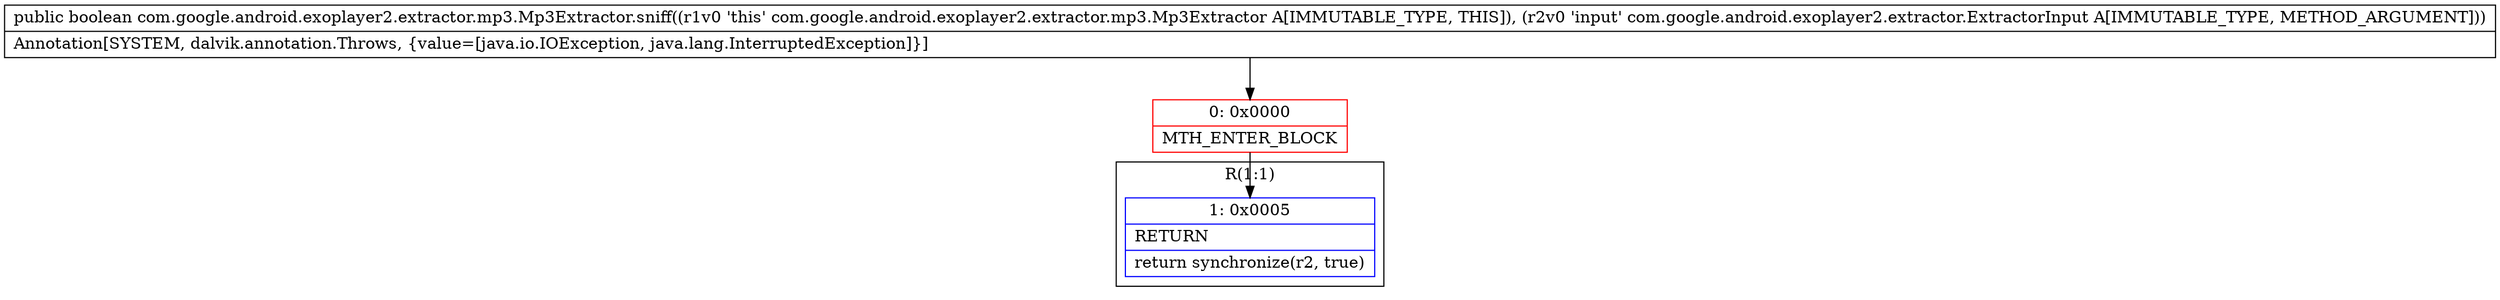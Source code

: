 digraph "CFG forcom.google.android.exoplayer2.extractor.mp3.Mp3Extractor.sniff(Lcom\/google\/android\/exoplayer2\/extractor\/ExtractorInput;)Z" {
subgraph cluster_Region_1198325723 {
label = "R(1:1)";
node [shape=record,color=blue];
Node_1 [shape=record,label="{1\:\ 0x0005|RETURN\l|return synchronize(r2, true)\l}"];
}
Node_0 [shape=record,color=red,label="{0\:\ 0x0000|MTH_ENTER_BLOCK\l}"];
MethodNode[shape=record,label="{public boolean com.google.android.exoplayer2.extractor.mp3.Mp3Extractor.sniff((r1v0 'this' com.google.android.exoplayer2.extractor.mp3.Mp3Extractor A[IMMUTABLE_TYPE, THIS]), (r2v0 'input' com.google.android.exoplayer2.extractor.ExtractorInput A[IMMUTABLE_TYPE, METHOD_ARGUMENT]))  | Annotation[SYSTEM, dalvik.annotation.Throws, \{value=[java.io.IOException, java.lang.InterruptedException]\}]\l}"];
MethodNode -> Node_0;
Node_0 -> Node_1;
}

